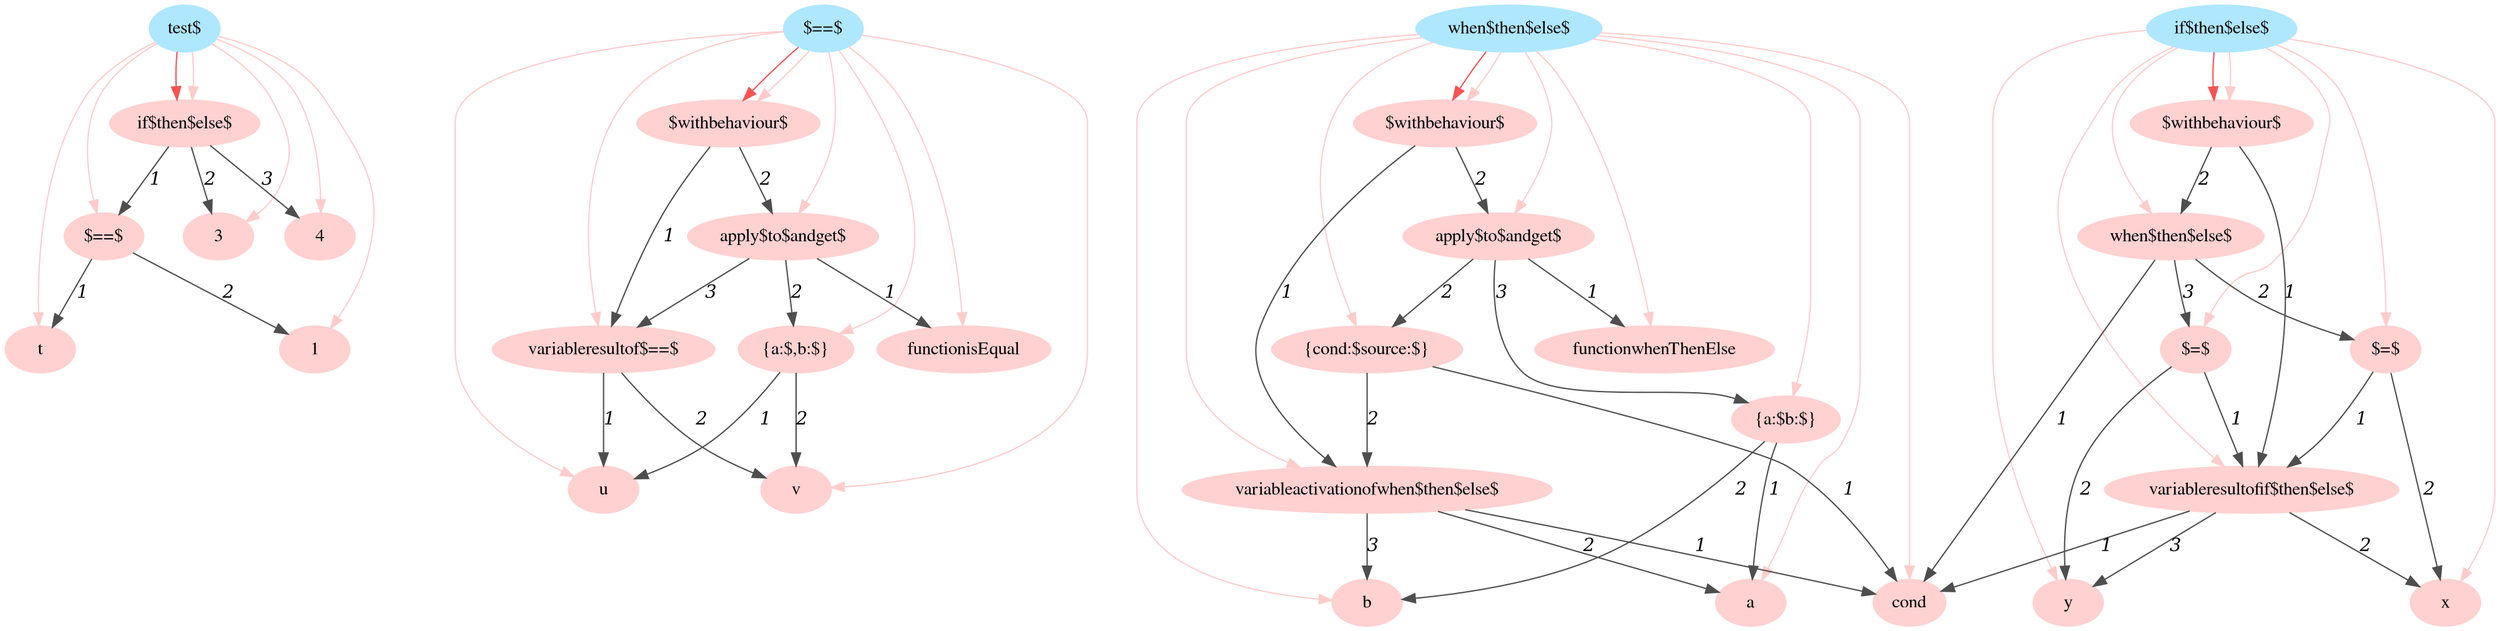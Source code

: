 digraph g{node_1632 [shape=ellipse, style=filled, color="#afe7ff", fontname="Times", label="test$" ]
node_1633 [shape=ellipse, style=filled, color="#afe7ff", fontname="Times", label="$==$" ]
node_1674 [shape=ellipse, style=filled, color="#afe7ff", fontname="Times", label="when$then$else$" ]
node_1729 [shape=ellipse, style=filled, color="#afe7ff", fontname="Times", label="if$then$else$" ]
node_1816 [shape=ellipse, style=filled, color="#ffd1d1", fontname="Times", label="u" ]
node_1821 [shape=ellipse, style=filled, color="#ffd1d1", fontname="Times", label="v" ]
node_1826 [shape=ellipse, style=filled, color="#ffd1d1", fontname="Times", label="variableresultof$==$" ]
node_1832 [shape=ellipse, style=filled, color="#ffd1d1", fontname="Times", label="functionisEqual" ]
node_1835 [shape=ellipse, style=filled, color="#ffd1d1", fontname="Times", label="{a:$,b:$}" ]
node_1840 [shape=ellipse, style=filled, color="#ffd1d1", fontname="Times", label="apply$to$andget$" ]
node_1846 [shape=ellipse, style=filled, color="#ffd1d1", fontname="Times", label="$withbehaviour$" ]
node_1851 [shape=ellipse, style=filled, color="#ffd1d1", fontname="Times", label="cond" ]
node_1860 [shape=ellipse, style=filled, color="#ffd1d1", fontname="Times", label="a" ]
node_1865 [shape=ellipse, style=filled, color="#ffd1d1", fontname="Times", label="b" ]
node_1870 [shape=ellipse, style=filled, color="#ffd1d1", fontname="Times", label="variableactivationofwhen$then$else$" ]
node_1877 [shape=ellipse, style=filled, color="#ffd1d1", fontname="Times", label="functionwhenThenElse" ]
node_1880 [shape=ellipse, style=filled, color="#ffd1d1", fontname="Times", label="{cond:$source:$}" ]
node_1885 [shape=ellipse, style=filled, color="#ffd1d1", fontname="Times", label="{a:$b:$}" ]
node_1890 [shape=ellipse, style=filled, color="#ffd1d1", fontname="Times", label="apply$to$andget$" ]
node_1896 [shape=ellipse, style=filled, color="#ffd1d1", fontname="Times", label="$withbehaviour$" ]
node_1901 [shape=ellipse, style=filled, color="#ffd1d1", fontname="Times", label="x" ]
node_1907 [shape=ellipse, style=filled, color="#ffd1d1", fontname="Times", label="y" ]
node_1913 [shape=ellipse, style=filled, color="#ffd1d1", fontname="Times", label="variableresultofif$then$else$" ]
node_1921 [shape=ellipse, style=filled, color="#ffd1d1", fontname="Times", label="$=$" ]
node_1926 [shape=ellipse, style=filled, color="#ffd1d1", fontname="Times", label="$=$" ]
node_1931 [shape=ellipse, style=filled, color="#ffd1d1", fontname="Times", label="when$then$else$" ]
node_1937 [shape=ellipse, style=filled, color="#ffd1d1", fontname="Times", label="$withbehaviour$" ]
node_1942 [shape=ellipse, style=filled, color="#ffd1d1", fontname="Times", label="t" ]
node_1945 [shape=ellipse, style=filled, color="#ffd1d1", fontname="Times", label="1" ]
node_1948 [shape=ellipse, style=filled, color="#ffd1d1", fontname="Times", label="$==$" ]
node_1953 [shape=ellipse, style=filled, color="#ffd1d1", fontname="Times", label="3" ]
node_1956 [shape=ellipse, style=filled, color="#ffd1d1", fontname="Times", label="4" ]
node_1959 [shape=ellipse, style=filled, color="#ffd1d1", fontname="Times", label="if$then$else$" ]
node_1826 -> node_1816 [dir=forward, arrowHead=normal, fontname="Times-Italic", arrowsize=1, color="#4e4e4e", label="1" ]
node_1826 -> node_1821 [dir=forward, arrowHead=normal, fontname="Times-Italic", arrowsize=1, color="#4e4e4e", label="2" ]
node_1835 -> node_1816 [dir=forward, arrowHead=normal, fontname="Times-Italic", arrowsize=1, color="#4e4e4e", label="1" ]
node_1835 -> node_1821 [dir=forward, arrowHead=normal, fontname="Times-Italic", arrowsize=1, color="#4e4e4e", label="2" ]
node_1840 -> node_1826 [dir=forward, arrowHead=normal, fontname="Times-Italic", arrowsize=1, color="#4e4e4e", label="3" ]
node_1840 -> node_1832 [dir=forward, arrowHead=normal, fontname="Times-Italic", arrowsize=1, color="#4e4e4e", label="1" ]
node_1840 -> node_1835 [dir=forward, arrowHead=normal, fontname="Times-Italic", arrowsize=1, color="#4e4e4e", label="2" ]
node_1846 -> node_1826 [dir=forward, arrowHead=normal, fontname="Times-Italic", arrowsize=1, color="#4e4e4e", label="1" ]
node_1846 -> node_1840 [dir=forward, arrowHead=normal, fontname="Times-Italic", arrowsize=1, color="#4e4e4e", label="2" ]
node_1870 -> node_1851 [dir=forward, arrowHead=normal, fontname="Times-Italic", arrowsize=1, color="#4e4e4e", label="1" ]
node_1870 -> node_1860 [dir=forward, arrowHead=normal, fontname="Times-Italic", arrowsize=1, color="#4e4e4e", label="2" ]
node_1870 -> node_1865 [dir=forward, arrowHead=normal, fontname="Times-Italic", arrowsize=1, color="#4e4e4e", label="3" ]
node_1880 -> node_1851 [dir=forward, arrowHead=normal, fontname="Times-Italic", arrowsize=1, color="#4e4e4e", label="1" ]
node_1880 -> node_1870 [dir=forward, arrowHead=normal, fontname="Times-Italic", arrowsize=1, color="#4e4e4e", label="2" ]
node_1885 -> node_1860 [dir=forward, arrowHead=normal, fontname="Times-Italic", arrowsize=1, color="#4e4e4e", label="1" ]
node_1885 -> node_1865 [dir=forward, arrowHead=normal, fontname="Times-Italic", arrowsize=1, color="#4e4e4e", label="2" ]
node_1890 -> node_1877 [dir=forward, arrowHead=normal, fontname="Times-Italic", arrowsize=1, color="#4e4e4e", label="1" ]
node_1890 -> node_1880 [dir=forward, arrowHead=normal, fontname="Times-Italic", arrowsize=1, color="#4e4e4e", label="2" ]
node_1890 -> node_1885 [dir=forward, arrowHead=normal, fontname="Times-Italic", arrowsize=1, color="#4e4e4e", label="3" ]
node_1896 -> node_1870 [dir=forward, arrowHead=normal, fontname="Times-Italic", arrowsize=1, color="#4e4e4e", label="1" ]
node_1896 -> node_1890 [dir=forward, arrowHead=normal, fontname="Times-Italic", arrowsize=1, color="#4e4e4e", label="2" ]
node_1913 -> node_1851 [dir=forward, arrowHead=normal, fontname="Times-Italic", arrowsize=1, color="#4e4e4e", label="1" ]
node_1913 -> node_1901 [dir=forward, arrowHead=normal, fontname="Times-Italic", arrowsize=1, color="#4e4e4e", label="2" ]
node_1913 -> node_1907 [dir=forward, arrowHead=normal, fontname="Times-Italic", arrowsize=1, color="#4e4e4e", label="3" ]
node_1921 -> node_1901 [dir=forward, arrowHead=normal, fontname="Times-Italic", arrowsize=1, color="#4e4e4e", label="2" ]
node_1921 -> node_1913 [dir=forward, arrowHead=normal, fontname="Times-Italic", arrowsize=1, color="#4e4e4e", label="1" ]
node_1926 -> node_1907 [dir=forward, arrowHead=normal, fontname="Times-Italic", arrowsize=1, color="#4e4e4e", label="2" ]
node_1926 -> node_1913 [dir=forward, arrowHead=normal, fontname="Times-Italic", arrowsize=1, color="#4e4e4e", label="1" ]
node_1931 -> node_1851 [dir=forward, arrowHead=normal, fontname="Times-Italic", arrowsize=1, color="#4e4e4e", label="1" ]
node_1931 -> node_1921 [dir=forward, arrowHead=normal, fontname="Times-Italic", arrowsize=1, color="#4e4e4e", label="2" ]
node_1931 -> node_1926 [dir=forward, arrowHead=normal, fontname="Times-Italic", arrowsize=1, color="#4e4e4e", label="3" ]
node_1937 -> node_1913 [dir=forward, arrowHead=normal, fontname="Times-Italic", arrowsize=1, color="#4e4e4e", label="1" ]
node_1937 -> node_1931 [dir=forward, arrowHead=normal, fontname="Times-Italic", arrowsize=1, color="#4e4e4e", label="2" ]
node_1948 -> node_1942 [dir=forward, arrowHead=normal, fontname="Times-Italic", arrowsize=1, color="#4e4e4e", label="1" ]
node_1948 -> node_1945 [dir=forward, arrowHead=normal, fontname="Times-Italic", arrowsize=1, color="#4e4e4e", label="2" ]
node_1959 -> node_1948 [dir=forward, arrowHead=normal, fontname="Times-Italic", arrowsize=1, color="#4e4e4e", label="1" ]
node_1959 -> node_1953 [dir=forward, arrowHead=normal, fontname="Times-Italic", arrowsize=1, color="#4e4e4e", label="2" ]
node_1959 -> node_1956 [dir=forward, arrowHead=normal, fontname="Times-Italic", arrowsize=1, color="#4e4e4e", label="3" ]
node_1633 -> node_1846 [dir=forward, arrowHead=normal, fontname="Times-Italic", arrowsize=1, color="#f75353", label="" ]
node_1674 -> node_1896 [dir=forward, arrowHead=normal, fontname="Times-Italic", arrowsize=1, color="#f75353", label="" ]
node_1729 -> node_1937 [dir=forward, arrowHead=normal, fontname="Times-Italic", arrowsize=1, color="#f75353", label="" ]
node_1632 -> node_1959 [dir=forward, arrowHead=normal, fontname="Times-Italic", arrowsize=1, color="#f75353", label="" ]
node_1633 -> node_1816 [dir=forward, arrowHead=normal, fontname="Times-Italic", arrowsize=1, color="#ffcccc", label="" ]
node_1633 -> node_1821 [dir=forward, arrowHead=normal, fontname="Times-Italic", arrowsize=1, color="#ffcccc", label="" ]
node_1633 -> node_1826 [dir=forward, arrowHead=normal, fontname="Times-Italic", arrowsize=1, color="#ffcccc", label="" ]
node_1633 -> node_1832 [dir=forward, arrowHead=normal, fontname="Times-Italic", arrowsize=1, color="#ffcccc", label="" ]
node_1633 -> node_1835 [dir=forward, arrowHead=normal, fontname="Times-Italic", arrowsize=1, color="#ffcccc", label="" ]
node_1633 -> node_1840 [dir=forward, arrowHead=normal, fontname="Times-Italic", arrowsize=1, color="#ffcccc", label="" ]
node_1633 -> node_1846 [dir=forward, arrowHead=normal, fontname="Times-Italic", arrowsize=1, color="#ffcccc", label="" ]
node_1674 -> node_1851 [dir=forward, arrowHead=normal, fontname="Times-Italic", arrowsize=1, color="#ffcccc", label="" ]
node_1674 -> node_1860 [dir=forward, arrowHead=normal, fontname="Times-Italic", arrowsize=1, color="#ffcccc", label="" ]
node_1674 -> node_1865 [dir=forward, arrowHead=normal, fontname="Times-Italic", arrowsize=1, color="#ffcccc", label="" ]
node_1674 -> node_1870 [dir=forward, arrowHead=normal, fontname="Times-Italic", arrowsize=1, color="#ffcccc", label="" ]
node_1674 -> node_1877 [dir=forward, arrowHead=normal, fontname="Times-Italic", arrowsize=1, color="#ffcccc", label="" ]
node_1674 -> node_1880 [dir=forward, arrowHead=normal, fontname="Times-Italic", arrowsize=1, color="#ffcccc", label="" ]
node_1674 -> node_1885 [dir=forward, arrowHead=normal, fontname="Times-Italic", arrowsize=1, color="#ffcccc", label="" ]
node_1674 -> node_1890 [dir=forward, arrowHead=normal, fontname="Times-Italic", arrowsize=1, color="#ffcccc", label="" ]
node_1674 -> node_1896 [dir=forward, arrowHead=normal, fontname="Times-Italic", arrowsize=1, color="#ffcccc", label="" ]
node_1729 -> node_1901 [dir=forward, arrowHead=normal, fontname="Times-Italic", arrowsize=1, color="#ffcccc", label="" ]
node_1729 -> node_1907 [dir=forward, arrowHead=normal, fontname="Times-Italic", arrowsize=1, color="#ffcccc", label="" ]
node_1729 -> node_1913 [dir=forward, arrowHead=normal, fontname="Times-Italic", arrowsize=1, color="#ffcccc", label="" ]
node_1729 -> node_1921 [dir=forward, arrowHead=normal, fontname="Times-Italic", arrowsize=1, color="#ffcccc", label="" ]
node_1729 -> node_1926 [dir=forward, arrowHead=normal, fontname="Times-Italic", arrowsize=1, color="#ffcccc", label="" ]
node_1729 -> node_1931 [dir=forward, arrowHead=normal, fontname="Times-Italic", arrowsize=1, color="#ffcccc", label="" ]
node_1729 -> node_1937 [dir=forward, arrowHead=normal, fontname="Times-Italic", arrowsize=1, color="#ffcccc", label="" ]
node_1632 -> node_1942 [dir=forward, arrowHead=normal, fontname="Times-Italic", arrowsize=1, color="#ffcccc", label="" ]
node_1632 -> node_1945 [dir=forward, arrowHead=normal, fontname="Times-Italic", arrowsize=1, color="#ffcccc", label="" ]
node_1632 -> node_1948 [dir=forward, arrowHead=normal, fontname="Times-Italic", arrowsize=1, color="#ffcccc", label="" ]
node_1632 -> node_1953 [dir=forward, arrowHead=normal, fontname="Times-Italic", arrowsize=1, color="#ffcccc", label="" ]
node_1632 -> node_1956 [dir=forward, arrowHead=normal, fontname="Times-Italic", arrowsize=1, color="#ffcccc", label="" ]
node_1632 -> node_1959 [dir=forward, arrowHead=normal, fontname="Times-Italic", arrowsize=1, color="#ffcccc", label="" ]
}